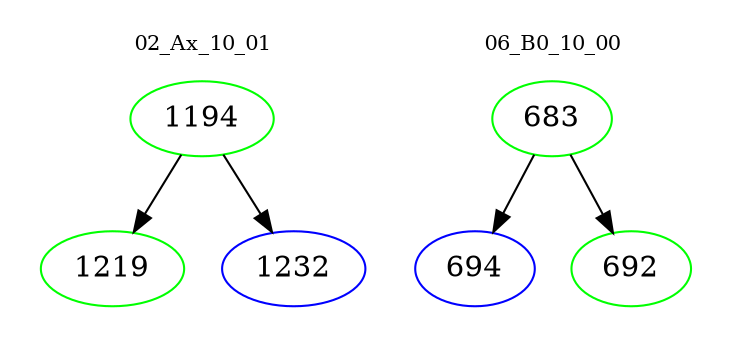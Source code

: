 digraph{
subgraph cluster_0 {
color = white
label = "02_Ax_10_01";
fontsize=10;
T0_1194 [label="1194", color="green"]
T0_1194 -> T0_1219 [color="black"]
T0_1219 [label="1219", color="green"]
T0_1194 -> T0_1232 [color="black"]
T0_1232 [label="1232", color="blue"]
}
subgraph cluster_1 {
color = white
label = "06_B0_10_00";
fontsize=10;
T1_683 [label="683", color="green"]
T1_683 -> T1_694 [color="black"]
T1_694 [label="694", color="blue"]
T1_683 -> T1_692 [color="black"]
T1_692 [label="692", color="green"]
}
}

